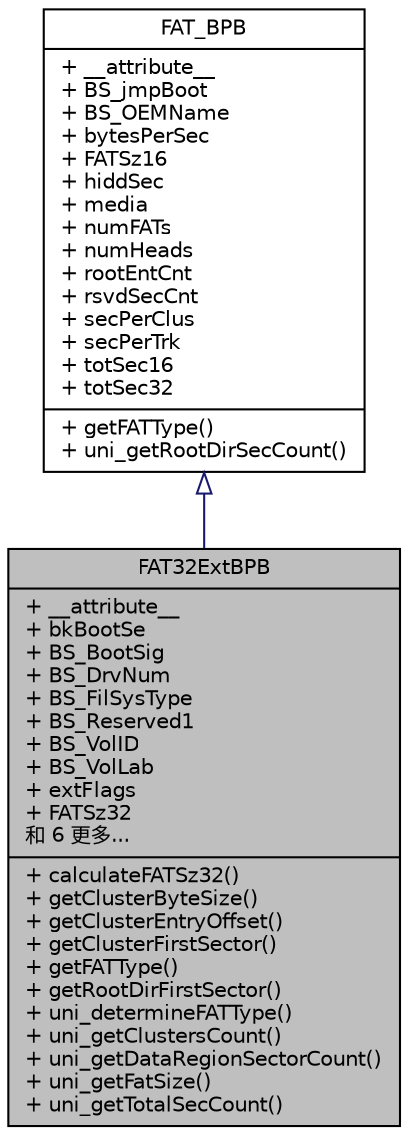 digraph "FAT32ExtBPB"
{
  edge [fontname="Helvetica",fontsize="10",labelfontname="Helvetica",labelfontsize="10"];
  node [fontname="Helvetica",fontsize="10",shape=record];
  Node441 [label="{FAT32ExtBPB\n|+ __attribute__\l+ bkBootSe\l+ BS_BootSig\l+ BS_DrvNum\l+ BS_FilSysType\l+ BS_Reserved1\l+ BS_VolID\l+ BS_VolLab\l+ extFlags\l+ FATSz32\l和 6 更多...\l|+ calculateFATSz32()\l+ getClusterByteSize()\l+ getClusterEntryOffset()\l+ getClusterFirstSector()\l+ getFATType()\l+ getRootDirFirstSector()\l+ uni_determineFATType()\l+ uni_getClustersCount()\l+ uni_getDataRegionSectorCount()\l+ uni_getFatSize()\l+ uni_getTotalSecCount()\l}",height=0.2,width=0.4,color="black", fillcolor="grey75", style="filled", fontcolor="black"];
  Node442 -> Node441 [dir="back",color="midnightblue",fontsize="10",style="solid",arrowtail="onormal",fontname="Helvetica"];
  Node442 [label="{FAT_BPB\n|+ __attribute__\l+ BS_jmpBoot\l+ BS_OEMName\l+ bytesPerSec\l+ FATSz16\l+ hiddSec\l+ media\l+ numFATs\l+ numHeads\l+ rootEntCnt\l+ rsvdSecCnt\l+ secPerClus\l+ secPerTrk\l+ totSec16\l+ totSec32\l|+ getFATType()\l+ uni_getRootDirSecCount()\l}",height=0.2,width=0.4,color="black", fillcolor="white", style="filled",URL="$d7/d6e/class_f_a_t___b_p_b.html"];
}
